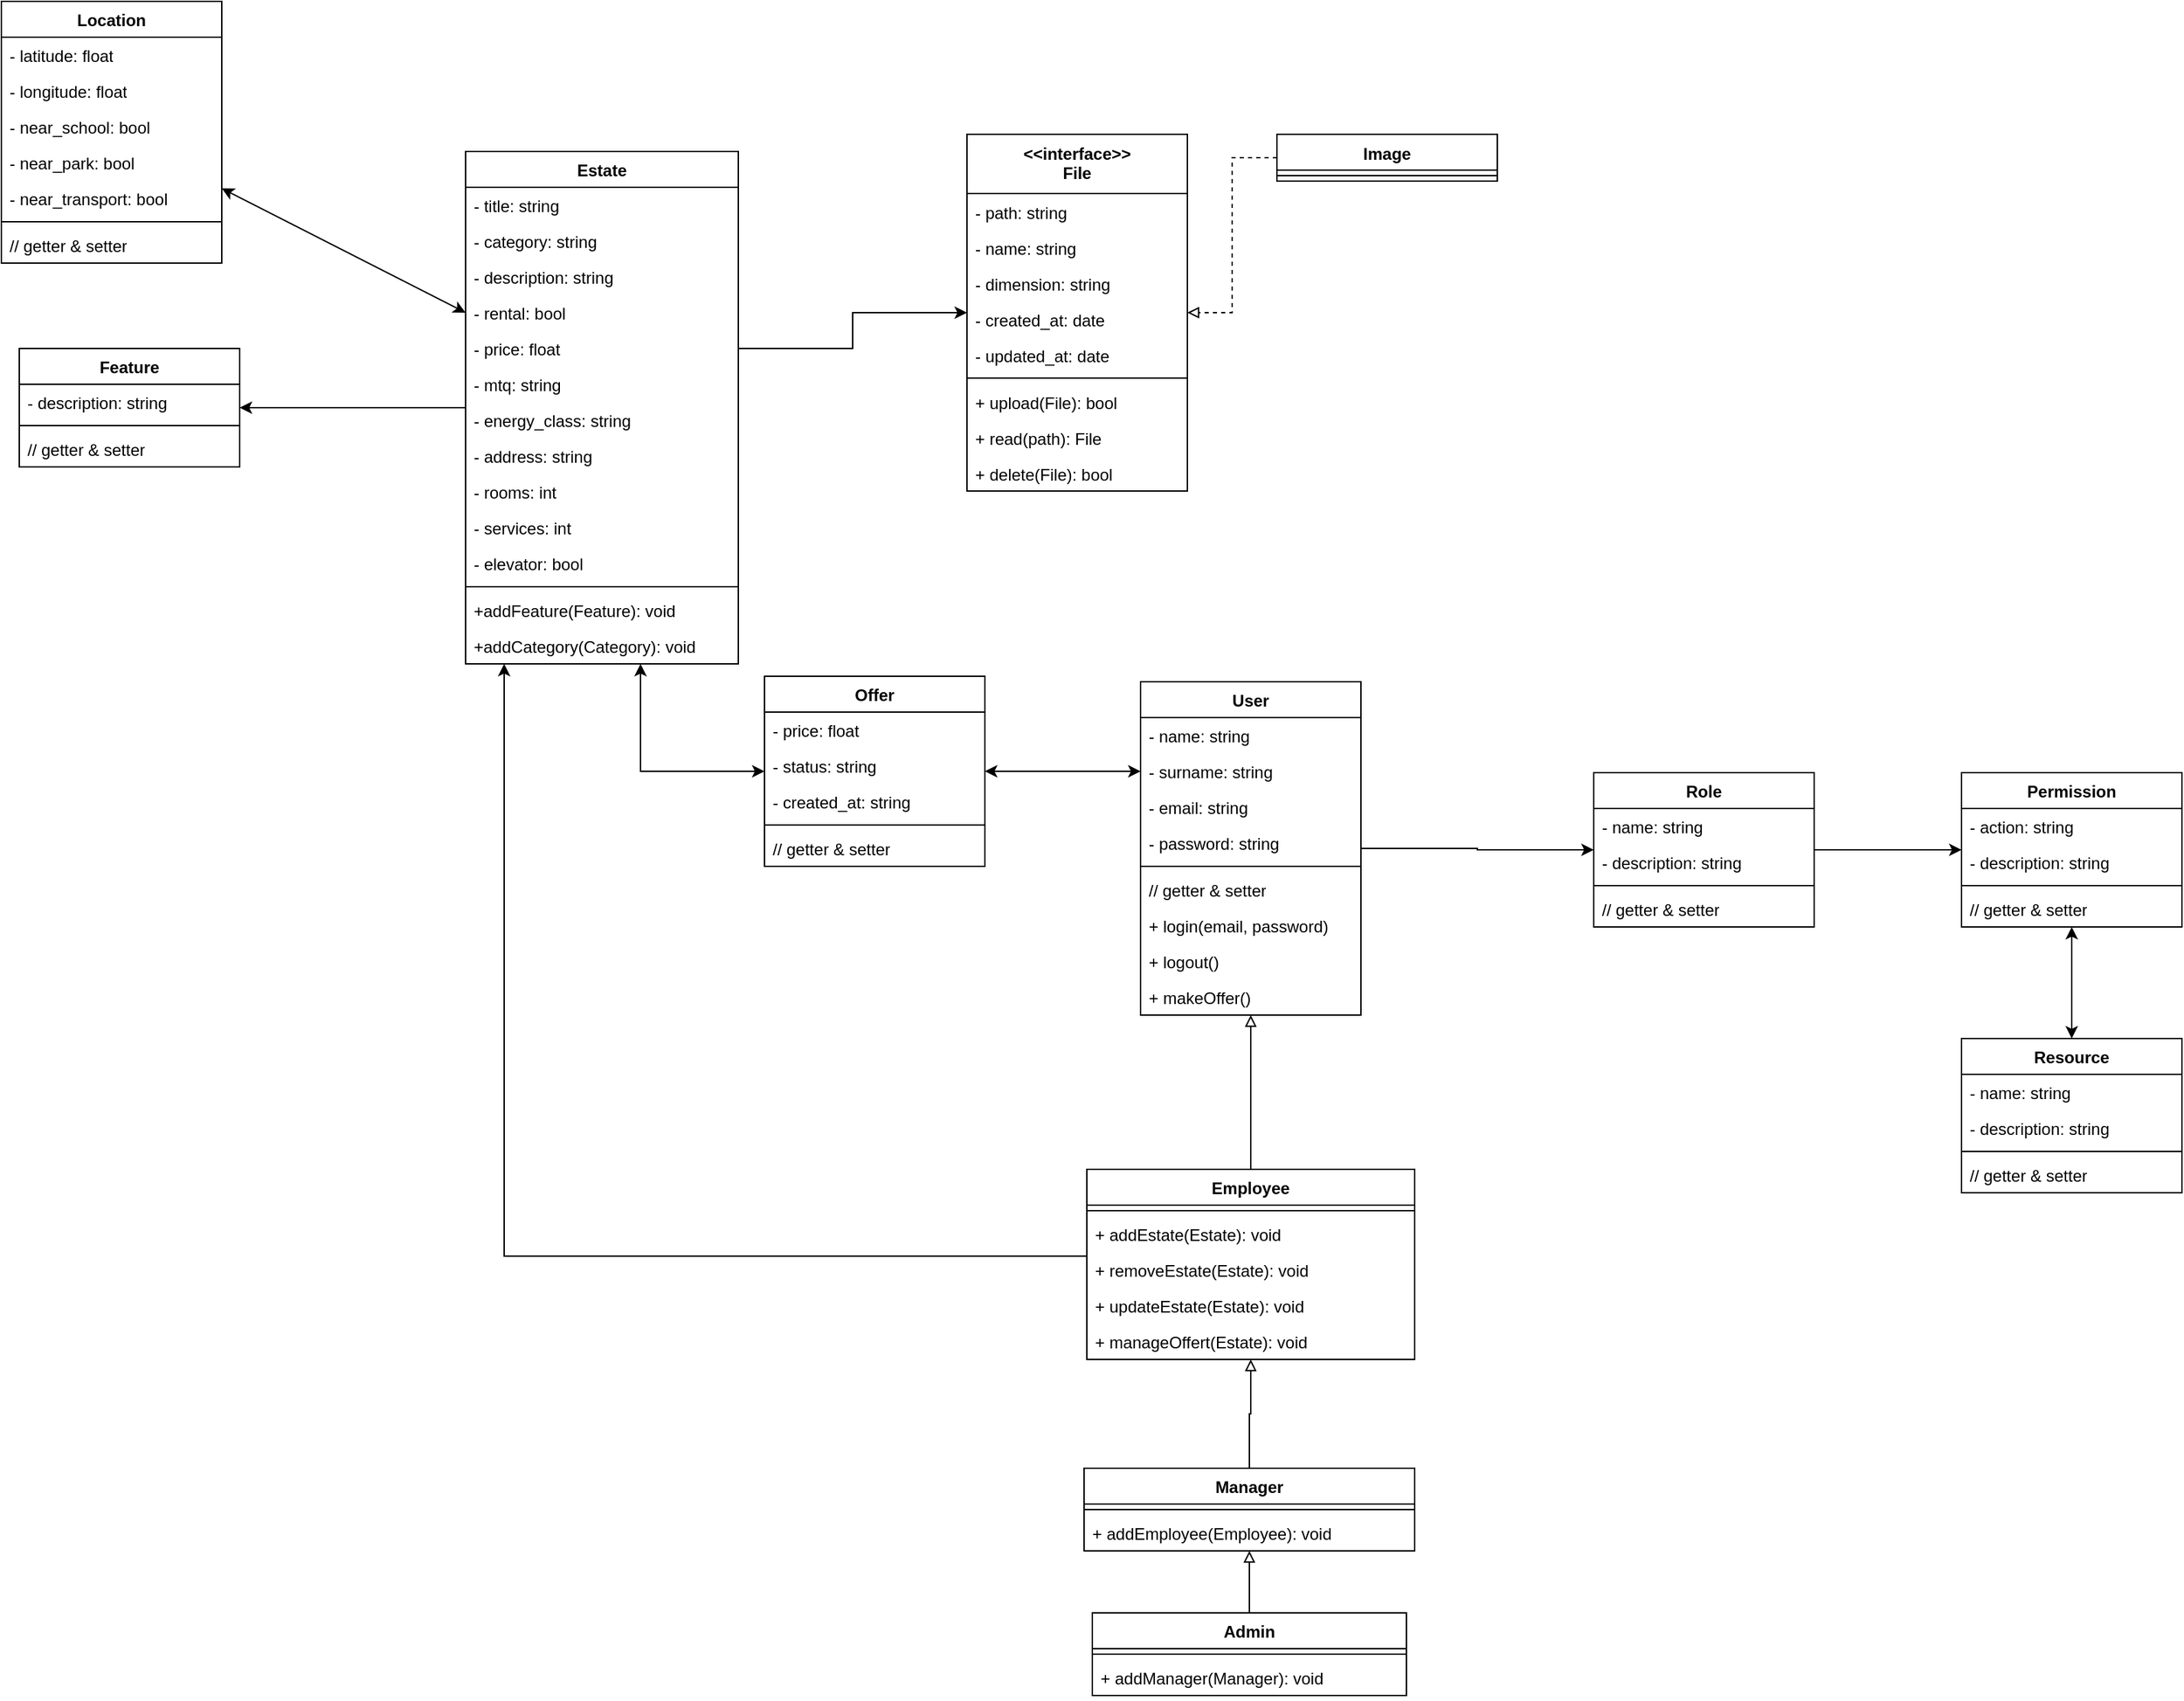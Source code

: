 <mxfile version="22.1.16" type="device">
  <diagram name="class-diagram" id="3vZlzGnfS_EGk99yp8Wl">
    <mxGraphModel dx="2593" dy="1045" grid="0" gridSize="10" guides="1" tooltips="1" connect="1" arrows="1" fold="1" page="0" pageScale="1" pageWidth="827" pageHeight="1169" math="0" shadow="0">
      <root>
        <mxCell id="0" />
        <mxCell id="1" parent="0" />
        <mxCell id="SIO9TbtsdNupXH5esDP5-85" style="edgeStyle=orthogonalEdgeStyle;rounded=0;orthogonalLoop=1;jettySize=auto;html=1;endArrow=classic;endFill=1;" edge="1" parent="1" source="SIO9TbtsdNupXH5esDP5-1" target="SIO9TbtsdNupXH5esDP5-61">
          <mxGeometry relative="1" as="geometry" />
        </mxCell>
        <mxCell id="SIO9TbtsdNupXH5esDP5-1" value="User" style="swimlane;fontStyle=1;align=center;verticalAlign=top;childLayout=stackLayout;horizontal=1;startSize=26;horizontalStack=0;resizeParent=1;resizeParentMax=0;resizeLast=0;collapsible=1;marginBottom=0;whiteSpace=wrap;html=1;" vertex="1" parent="1">
          <mxGeometry x="200" y="631" width="160" height="242" as="geometry" />
        </mxCell>
        <mxCell id="SIO9TbtsdNupXH5esDP5-2" value="- name: string" style="text;strokeColor=none;fillColor=none;align=left;verticalAlign=top;spacingLeft=4;spacingRight=4;overflow=hidden;rotatable=0;points=[[0,0.5],[1,0.5]];portConstraint=eastwest;whiteSpace=wrap;html=1;" vertex="1" parent="SIO9TbtsdNupXH5esDP5-1">
          <mxGeometry y="26" width="160" height="26" as="geometry" />
        </mxCell>
        <mxCell id="SIO9TbtsdNupXH5esDP5-17" value="- surname: string" style="text;strokeColor=none;fillColor=none;align=left;verticalAlign=top;spacingLeft=4;spacingRight=4;overflow=hidden;rotatable=0;points=[[0,0.5],[1,0.5]];portConstraint=eastwest;whiteSpace=wrap;html=1;" vertex="1" parent="SIO9TbtsdNupXH5esDP5-1">
          <mxGeometry y="52" width="160" height="26" as="geometry" />
        </mxCell>
        <mxCell id="SIO9TbtsdNupXH5esDP5-18" value="- email: string" style="text;strokeColor=none;fillColor=none;align=left;verticalAlign=top;spacingLeft=4;spacingRight=4;overflow=hidden;rotatable=0;points=[[0,0.5],[1,0.5]];portConstraint=eastwest;whiteSpace=wrap;html=1;" vertex="1" parent="SIO9TbtsdNupXH5esDP5-1">
          <mxGeometry y="78" width="160" height="26" as="geometry" />
        </mxCell>
        <mxCell id="SIO9TbtsdNupXH5esDP5-19" value="- password: string" style="text;strokeColor=none;fillColor=none;align=left;verticalAlign=top;spacingLeft=4;spacingRight=4;overflow=hidden;rotatable=0;points=[[0,0.5],[1,0.5]];portConstraint=eastwest;whiteSpace=wrap;html=1;" vertex="1" parent="SIO9TbtsdNupXH5esDP5-1">
          <mxGeometry y="104" width="160" height="26" as="geometry" />
        </mxCell>
        <mxCell id="SIO9TbtsdNupXH5esDP5-3" value="" style="line;strokeWidth=1;fillColor=none;align=left;verticalAlign=middle;spacingTop=-1;spacingLeft=3;spacingRight=3;rotatable=0;labelPosition=right;points=[];portConstraint=eastwest;strokeColor=inherit;" vertex="1" parent="SIO9TbtsdNupXH5esDP5-1">
          <mxGeometry y="130" width="160" height="8" as="geometry" />
        </mxCell>
        <mxCell id="SIO9TbtsdNupXH5esDP5-4" value="// getter &amp;amp; setter" style="text;strokeColor=none;fillColor=none;align=left;verticalAlign=top;spacingLeft=4;spacingRight=4;overflow=hidden;rotatable=0;points=[[0,0.5],[1,0.5]];portConstraint=eastwest;whiteSpace=wrap;html=1;" vertex="1" parent="SIO9TbtsdNupXH5esDP5-1">
          <mxGeometry y="138" width="160" height="26" as="geometry" />
        </mxCell>
        <mxCell id="SIO9TbtsdNupXH5esDP5-140" value="+ login(email, password)" style="text;strokeColor=none;fillColor=none;align=left;verticalAlign=top;spacingLeft=4;spacingRight=4;overflow=hidden;rotatable=0;points=[[0,0.5],[1,0.5]];portConstraint=eastwest;whiteSpace=wrap;html=1;" vertex="1" parent="SIO9TbtsdNupXH5esDP5-1">
          <mxGeometry y="164" width="160" height="26" as="geometry" />
        </mxCell>
        <mxCell id="SIO9TbtsdNupXH5esDP5-141" value="+ logout()" style="text;strokeColor=none;fillColor=none;align=left;verticalAlign=top;spacingLeft=4;spacingRight=4;overflow=hidden;rotatable=0;points=[[0,0.5],[1,0.5]];portConstraint=eastwest;whiteSpace=wrap;html=1;" vertex="1" parent="SIO9TbtsdNupXH5esDP5-1">
          <mxGeometry y="190" width="160" height="26" as="geometry" />
        </mxCell>
        <mxCell id="SIO9TbtsdNupXH5esDP5-142" value="+ makeOffer()" style="text;strokeColor=none;fillColor=none;align=left;verticalAlign=top;spacingLeft=4;spacingRight=4;overflow=hidden;rotatable=0;points=[[0,0.5],[1,0.5]];portConstraint=eastwest;whiteSpace=wrap;html=1;" vertex="1" parent="SIO9TbtsdNupXH5esDP5-1">
          <mxGeometry y="216" width="160" height="26" as="geometry" />
        </mxCell>
        <mxCell id="SIO9TbtsdNupXH5esDP5-87" style="edgeStyle=orthogonalEdgeStyle;rounded=0;orthogonalLoop=1;jettySize=auto;html=1;endArrow=block;endFill=0;" edge="1" parent="1" source="SIO9TbtsdNupXH5esDP5-5" target="SIO9TbtsdNupXH5esDP5-9">
          <mxGeometry relative="1" as="geometry" />
        </mxCell>
        <mxCell id="SIO9TbtsdNupXH5esDP5-5" value="Admin" style="swimlane;fontStyle=1;align=center;verticalAlign=top;childLayout=stackLayout;horizontal=1;startSize=26;horizontalStack=0;resizeParent=1;resizeParentMax=0;resizeLast=0;collapsible=1;marginBottom=0;whiteSpace=wrap;html=1;" vertex="1" parent="1">
          <mxGeometry x="165" y="1307" width="228" height="60" as="geometry" />
        </mxCell>
        <mxCell id="SIO9TbtsdNupXH5esDP5-7" value="" style="line;strokeWidth=1;fillColor=none;align=left;verticalAlign=middle;spacingTop=-1;spacingLeft=3;spacingRight=3;rotatable=0;labelPosition=right;points=[];portConstraint=eastwest;strokeColor=inherit;" vertex="1" parent="SIO9TbtsdNupXH5esDP5-5">
          <mxGeometry y="26" width="228" height="8" as="geometry" />
        </mxCell>
        <mxCell id="SIO9TbtsdNupXH5esDP5-8" value="+ addManager(Manager): void" style="text;strokeColor=none;fillColor=none;align=left;verticalAlign=top;spacingLeft=4;spacingRight=4;overflow=hidden;rotatable=0;points=[[0,0.5],[1,0.5]];portConstraint=eastwest;whiteSpace=wrap;html=1;" vertex="1" parent="SIO9TbtsdNupXH5esDP5-5">
          <mxGeometry y="34" width="228" height="26" as="geometry" />
        </mxCell>
        <mxCell id="SIO9TbtsdNupXH5esDP5-86" style="edgeStyle=orthogonalEdgeStyle;rounded=0;orthogonalLoop=1;jettySize=auto;html=1;endArrow=block;endFill=0;" edge="1" parent="1" source="SIO9TbtsdNupXH5esDP5-9" target="SIO9TbtsdNupXH5esDP5-13">
          <mxGeometry relative="1" as="geometry">
            <mxPoint x="589" y="971" as="targetPoint" />
          </mxGeometry>
        </mxCell>
        <mxCell id="SIO9TbtsdNupXH5esDP5-9" value="Manager" style="swimlane;fontStyle=1;align=center;verticalAlign=top;childLayout=stackLayout;horizontal=1;startSize=26;horizontalStack=0;resizeParent=1;resizeParentMax=0;resizeLast=0;collapsible=1;marginBottom=0;whiteSpace=wrap;html=1;" vertex="1" parent="1">
          <mxGeometry x="159" y="1202" width="240" height="60" as="geometry" />
        </mxCell>
        <mxCell id="SIO9TbtsdNupXH5esDP5-11" value="" style="line;strokeWidth=1;fillColor=none;align=left;verticalAlign=middle;spacingTop=-1;spacingLeft=3;spacingRight=3;rotatable=0;labelPosition=right;points=[];portConstraint=eastwest;strokeColor=inherit;" vertex="1" parent="SIO9TbtsdNupXH5esDP5-9">
          <mxGeometry y="26" width="240" height="8" as="geometry" />
        </mxCell>
        <mxCell id="SIO9TbtsdNupXH5esDP5-12" value="+ addEmployee(Employee): void" style="text;strokeColor=none;fillColor=none;align=left;verticalAlign=top;spacingLeft=4;spacingRight=4;overflow=hidden;rotatable=0;points=[[0,0.5],[1,0.5]];portConstraint=eastwest;whiteSpace=wrap;html=1;" vertex="1" parent="SIO9TbtsdNupXH5esDP5-9">
          <mxGeometry y="34" width="240" height="26" as="geometry" />
        </mxCell>
        <mxCell id="SIO9TbtsdNupXH5esDP5-88" style="edgeStyle=orthogonalEdgeStyle;rounded=0;orthogonalLoop=1;jettySize=auto;html=1;endArrow=block;endFill=0;" edge="1" parent="1" source="SIO9TbtsdNupXH5esDP5-13" target="SIO9TbtsdNupXH5esDP5-1">
          <mxGeometry relative="1" as="geometry" />
        </mxCell>
        <mxCell id="SIO9TbtsdNupXH5esDP5-13" value="Employee" style="swimlane;fontStyle=1;align=center;verticalAlign=top;childLayout=stackLayout;horizontal=1;startSize=26;horizontalStack=0;resizeParent=1;resizeParentMax=0;resizeLast=0;collapsible=1;marginBottom=0;whiteSpace=wrap;html=1;" vertex="1" parent="1">
          <mxGeometry x="161" y="985" width="238" height="138" as="geometry" />
        </mxCell>
        <mxCell id="SIO9TbtsdNupXH5esDP5-15" value="" style="line;strokeWidth=1;fillColor=none;align=left;verticalAlign=middle;spacingTop=-1;spacingLeft=3;spacingRight=3;rotatable=0;labelPosition=right;points=[];portConstraint=eastwest;strokeColor=inherit;" vertex="1" parent="SIO9TbtsdNupXH5esDP5-13">
          <mxGeometry y="26" width="238" height="8" as="geometry" />
        </mxCell>
        <mxCell id="SIO9TbtsdNupXH5esDP5-16" value="+ addEstate(Estate): void" style="text;strokeColor=none;fillColor=none;align=left;verticalAlign=top;spacingLeft=4;spacingRight=4;overflow=hidden;rotatable=0;points=[[0,0.5],[1,0.5]];portConstraint=eastwest;whiteSpace=wrap;html=1;" vertex="1" parent="SIO9TbtsdNupXH5esDP5-13">
          <mxGeometry y="34" width="238" height="26" as="geometry" />
        </mxCell>
        <mxCell id="SIO9TbtsdNupXH5esDP5-137" value="+ removeEstate(Estate): void" style="text;strokeColor=none;fillColor=none;align=left;verticalAlign=top;spacingLeft=4;spacingRight=4;overflow=hidden;rotatable=0;points=[[0,0.5],[1,0.5]];portConstraint=eastwest;whiteSpace=wrap;html=1;" vertex="1" parent="SIO9TbtsdNupXH5esDP5-13">
          <mxGeometry y="60" width="238" height="26" as="geometry" />
        </mxCell>
        <mxCell id="SIO9TbtsdNupXH5esDP5-138" value="+ updateEstate(Estate): void" style="text;strokeColor=none;fillColor=none;align=left;verticalAlign=top;spacingLeft=4;spacingRight=4;overflow=hidden;rotatable=0;points=[[0,0.5],[1,0.5]];portConstraint=eastwest;whiteSpace=wrap;html=1;" vertex="1" parent="SIO9TbtsdNupXH5esDP5-13">
          <mxGeometry y="86" width="238" height="26" as="geometry" />
        </mxCell>
        <mxCell id="SIO9TbtsdNupXH5esDP5-135" value="+ manageOffert(Estate): void" style="text;strokeColor=none;fillColor=none;align=left;verticalAlign=top;spacingLeft=4;spacingRight=4;overflow=hidden;rotatable=0;points=[[0,0.5],[1,0.5]];portConstraint=eastwest;whiteSpace=wrap;html=1;" vertex="1" parent="SIO9TbtsdNupXH5esDP5-13">
          <mxGeometry y="112" width="238" height="26" as="geometry" />
        </mxCell>
        <mxCell id="SIO9TbtsdNupXH5esDP5-89" style="edgeStyle=orthogonalEdgeStyle;rounded=0;orthogonalLoop=1;jettySize=auto;html=1;endArrow=classic;endFill=1;" edge="1" parent="1" source="SIO9TbtsdNupXH5esDP5-22" target="SIO9TbtsdNupXH5esDP5-38">
          <mxGeometry relative="1" as="geometry" />
        </mxCell>
        <mxCell id="SIO9TbtsdNupXH5esDP5-114" style="rounded=0;orthogonalLoop=1;jettySize=auto;html=1;endArrow=classic;endFill=1;startArrow=classic;startFill=1;exitX=0;exitY=0.5;exitDx=0;exitDy=0;" edge="1" parent="1" source="SIO9TbtsdNupXH5esDP5-29" target="SIO9TbtsdNupXH5esDP5-105">
          <mxGeometry relative="1" as="geometry" />
        </mxCell>
        <mxCell id="SIO9TbtsdNupXH5esDP5-22" value="Estate" style="swimlane;fontStyle=1;align=center;verticalAlign=top;childLayout=stackLayout;horizontal=1;startSize=26;horizontalStack=0;resizeParent=1;resizeParentMax=0;resizeLast=0;collapsible=1;marginBottom=0;whiteSpace=wrap;html=1;" vertex="1" parent="1">
          <mxGeometry x="-290" y="246" width="198" height="372" as="geometry" />
        </mxCell>
        <mxCell id="SIO9TbtsdNupXH5esDP5-23" value="- title: string" style="text;strokeColor=none;fillColor=none;align=left;verticalAlign=top;spacingLeft=4;spacingRight=4;overflow=hidden;rotatable=0;points=[[0,0.5],[1,0.5]];portConstraint=eastwest;whiteSpace=wrap;html=1;" vertex="1" parent="SIO9TbtsdNupXH5esDP5-22">
          <mxGeometry y="26" width="198" height="26" as="geometry" />
        </mxCell>
        <mxCell id="SIO9TbtsdNupXH5esDP5-132" value="- category: string" style="text;strokeColor=none;fillColor=none;align=left;verticalAlign=top;spacingLeft=4;spacingRight=4;overflow=hidden;rotatable=0;points=[[0,0.5],[1,0.5]];portConstraint=eastwest;whiteSpace=wrap;html=1;" vertex="1" parent="SIO9TbtsdNupXH5esDP5-22">
          <mxGeometry y="52" width="198" height="26" as="geometry" />
        </mxCell>
        <mxCell id="SIO9TbtsdNupXH5esDP5-128" value="- description: string" style="text;strokeColor=none;fillColor=none;align=left;verticalAlign=top;spacingLeft=4;spacingRight=4;overflow=hidden;rotatable=0;points=[[0,0.5],[1,0.5]];portConstraint=eastwest;whiteSpace=wrap;html=1;" vertex="1" parent="SIO9TbtsdNupXH5esDP5-22">
          <mxGeometry y="78" width="198" height="26" as="geometry" />
        </mxCell>
        <mxCell id="SIO9TbtsdNupXH5esDP5-29" value="- rental: bool" style="text;strokeColor=none;fillColor=none;align=left;verticalAlign=top;spacingLeft=4;spacingRight=4;overflow=hidden;rotatable=0;points=[[0,0.5],[1,0.5]];portConstraint=eastwest;whiteSpace=wrap;html=1;" vertex="1" parent="SIO9TbtsdNupXH5esDP5-22">
          <mxGeometry y="104" width="198" height="26" as="geometry" />
        </mxCell>
        <mxCell id="SIO9TbtsdNupXH5esDP5-24" value="- price: float" style="text;strokeColor=none;fillColor=none;align=left;verticalAlign=top;spacingLeft=4;spacingRight=4;overflow=hidden;rotatable=0;points=[[0,0.5],[1,0.5]];portConstraint=eastwest;whiteSpace=wrap;html=1;" vertex="1" parent="SIO9TbtsdNupXH5esDP5-22">
          <mxGeometry y="130" width="198" height="26" as="geometry" />
        </mxCell>
        <mxCell id="SIO9TbtsdNupXH5esDP5-25" value="- mtq: string" style="text;strokeColor=none;fillColor=none;align=left;verticalAlign=top;spacingLeft=4;spacingRight=4;overflow=hidden;rotatable=0;points=[[0,0.5],[1,0.5]];portConstraint=eastwest;whiteSpace=wrap;html=1;" vertex="1" parent="SIO9TbtsdNupXH5esDP5-22">
          <mxGeometry y="156" width="198" height="26" as="geometry" />
        </mxCell>
        <mxCell id="SIO9TbtsdNupXH5esDP5-26" value="- energy_class: string" style="text;strokeColor=none;fillColor=none;align=left;verticalAlign=top;spacingLeft=4;spacingRight=4;overflow=hidden;rotatable=0;points=[[0,0.5],[1,0.5]];portConstraint=eastwest;whiteSpace=wrap;html=1;" vertex="1" parent="SIO9TbtsdNupXH5esDP5-22">
          <mxGeometry y="182" width="198" height="26" as="geometry" />
        </mxCell>
        <mxCell id="SIO9TbtsdNupXH5esDP5-96" value="- address: string" style="text;strokeColor=none;fillColor=none;align=left;verticalAlign=top;spacingLeft=4;spacingRight=4;overflow=hidden;rotatable=0;points=[[0,0.5],[1,0.5]];portConstraint=eastwest;whiteSpace=wrap;html=1;" vertex="1" parent="SIO9TbtsdNupXH5esDP5-22">
          <mxGeometry y="208" width="198" height="26" as="geometry" />
        </mxCell>
        <mxCell id="SIO9TbtsdNupXH5esDP5-116" value="- rooms: int" style="text;strokeColor=none;fillColor=none;align=left;verticalAlign=top;spacingLeft=4;spacingRight=4;overflow=hidden;rotatable=0;points=[[0,0.5],[1,0.5]];portConstraint=eastwest;whiteSpace=wrap;html=1;" vertex="1" parent="SIO9TbtsdNupXH5esDP5-22">
          <mxGeometry y="234" width="198" height="26" as="geometry" />
        </mxCell>
        <mxCell id="SIO9TbtsdNupXH5esDP5-115" value="- services: int" style="text;strokeColor=none;fillColor=none;align=left;verticalAlign=top;spacingLeft=4;spacingRight=4;overflow=hidden;rotatable=0;points=[[0,0.5],[1,0.5]];portConstraint=eastwest;whiteSpace=wrap;html=1;" vertex="1" parent="SIO9TbtsdNupXH5esDP5-22">
          <mxGeometry y="260" width="198" height="26" as="geometry" />
        </mxCell>
        <mxCell id="SIO9TbtsdNupXH5esDP5-117" value="- elevator: bool" style="text;strokeColor=none;fillColor=none;align=left;verticalAlign=top;spacingLeft=4;spacingRight=4;overflow=hidden;rotatable=0;points=[[0,0.5],[1,0.5]];portConstraint=eastwest;whiteSpace=wrap;html=1;" vertex="1" parent="SIO9TbtsdNupXH5esDP5-22">
          <mxGeometry y="286" width="198" height="26" as="geometry" />
        </mxCell>
        <mxCell id="SIO9TbtsdNupXH5esDP5-27" value="" style="line;strokeWidth=1;fillColor=none;align=left;verticalAlign=middle;spacingTop=-1;spacingLeft=3;spacingRight=3;rotatable=0;labelPosition=right;points=[];portConstraint=eastwest;strokeColor=inherit;" vertex="1" parent="SIO9TbtsdNupXH5esDP5-22">
          <mxGeometry y="312" width="198" height="8" as="geometry" />
        </mxCell>
        <mxCell id="SIO9TbtsdNupXH5esDP5-28" value="+addFeature(Feature): void" style="text;strokeColor=none;fillColor=none;align=left;verticalAlign=top;spacingLeft=4;spacingRight=4;overflow=hidden;rotatable=0;points=[[0,0.5],[1,0.5]];portConstraint=eastwest;whiteSpace=wrap;html=1;" vertex="1" parent="SIO9TbtsdNupXH5esDP5-22">
          <mxGeometry y="320" width="198" height="26" as="geometry" />
        </mxCell>
        <mxCell id="SIO9TbtsdNupXH5esDP5-136" value="+addCategory(Category): void" style="text;strokeColor=none;fillColor=none;align=left;verticalAlign=top;spacingLeft=4;spacingRight=4;overflow=hidden;rotatable=0;points=[[0,0.5],[1,0.5]];portConstraint=eastwest;whiteSpace=wrap;html=1;" vertex="1" parent="SIO9TbtsdNupXH5esDP5-22">
          <mxGeometry y="346" width="198" height="26" as="geometry" />
        </mxCell>
        <mxCell id="SIO9TbtsdNupXH5esDP5-38" value="Feature" style="swimlane;fontStyle=1;align=center;verticalAlign=top;childLayout=stackLayout;horizontal=1;startSize=26;horizontalStack=0;resizeParent=1;resizeParentMax=0;resizeLast=0;collapsible=1;marginBottom=0;whiteSpace=wrap;html=1;" vertex="1" parent="1">
          <mxGeometry x="-614" y="389" width="160" height="86" as="geometry" />
        </mxCell>
        <mxCell id="SIO9TbtsdNupXH5esDP5-39" value="- description: string" style="text;strokeColor=none;fillColor=none;align=left;verticalAlign=top;spacingLeft=4;spacingRight=4;overflow=hidden;rotatable=0;points=[[0,0.5],[1,0.5]];portConstraint=eastwest;whiteSpace=wrap;html=1;" vertex="1" parent="SIO9TbtsdNupXH5esDP5-38">
          <mxGeometry y="26" width="160" height="26" as="geometry" />
        </mxCell>
        <mxCell id="SIO9TbtsdNupXH5esDP5-40" value="" style="line;strokeWidth=1;fillColor=none;align=left;verticalAlign=middle;spacingTop=-1;spacingLeft=3;spacingRight=3;rotatable=0;labelPosition=right;points=[];portConstraint=eastwest;strokeColor=inherit;" vertex="1" parent="SIO9TbtsdNupXH5esDP5-38">
          <mxGeometry y="52" width="160" height="8" as="geometry" />
        </mxCell>
        <mxCell id="SIO9TbtsdNupXH5esDP5-41" value="// getter &amp;amp; setter" style="text;strokeColor=none;fillColor=none;align=left;verticalAlign=top;spacingLeft=4;spacingRight=4;overflow=hidden;rotatable=0;points=[[0,0.5],[1,0.5]];portConstraint=eastwest;whiteSpace=wrap;html=1;" vertex="1" parent="SIO9TbtsdNupXH5esDP5-38">
          <mxGeometry y="60" width="160" height="26" as="geometry" />
        </mxCell>
        <mxCell id="SIO9TbtsdNupXH5esDP5-46" value="&amp;lt;&amp;lt;interface&amp;gt;&amp;gt;&lt;br&gt;File" style="swimlane;fontStyle=1;align=center;verticalAlign=top;childLayout=stackLayout;horizontal=1;startSize=43;horizontalStack=0;resizeParent=1;resizeParentMax=0;resizeLast=0;collapsible=1;marginBottom=0;whiteSpace=wrap;html=1;" vertex="1" parent="1">
          <mxGeometry x="74" y="233.5" width="160" height="259" as="geometry" />
        </mxCell>
        <mxCell id="SIO9TbtsdNupXH5esDP5-59" value="- path: string" style="text;strokeColor=none;fillColor=none;align=left;verticalAlign=top;spacingLeft=4;spacingRight=4;overflow=hidden;rotatable=0;points=[[0,0.5],[1,0.5]];portConstraint=eastwest;whiteSpace=wrap;html=1;" vertex="1" parent="SIO9TbtsdNupXH5esDP5-46">
          <mxGeometry y="43" width="160" height="26" as="geometry" />
        </mxCell>
        <mxCell id="SIO9TbtsdNupXH5esDP5-47" value="- name: string" style="text;strokeColor=none;fillColor=none;align=left;verticalAlign=top;spacingLeft=4;spacingRight=4;overflow=hidden;rotatable=0;points=[[0,0.5],[1,0.5]];portConstraint=eastwest;whiteSpace=wrap;html=1;" vertex="1" parent="SIO9TbtsdNupXH5esDP5-46">
          <mxGeometry y="69" width="160" height="26" as="geometry" />
        </mxCell>
        <mxCell id="SIO9TbtsdNupXH5esDP5-54" value="- dimension: string" style="text;strokeColor=none;fillColor=none;align=left;verticalAlign=top;spacingLeft=4;spacingRight=4;overflow=hidden;rotatable=0;points=[[0,0.5],[1,0.5]];portConstraint=eastwest;whiteSpace=wrap;html=1;" vertex="1" parent="SIO9TbtsdNupXH5esDP5-46">
          <mxGeometry y="95" width="160" height="26" as="geometry" />
        </mxCell>
        <mxCell id="SIO9TbtsdNupXH5esDP5-56" value="- created_at: date" style="text;strokeColor=none;fillColor=none;align=left;verticalAlign=top;spacingLeft=4;spacingRight=4;overflow=hidden;rotatable=0;points=[[0,0.5],[1,0.5]];portConstraint=eastwest;whiteSpace=wrap;html=1;" vertex="1" parent="SIO9TbtsdNupXH5esDP5-46">
          <mxGeometry y="121" width="160" height="26" as="geometry" />
        </mxCell>
        <mxCell id="SIO9TbtsdNupXH5esDP5-57" value="- updated_at: date" style="text;strokeColor=none;fillColor=none;align=left;verticalAlign=top;spacingLeft=4;spacingRight=4;overflow=hidden;rotatable=0;points=[[0,0.5],[1,0.5]];portConstraint=eastwest;whiteSpace=wrap;html=1;" vertex="1" parent="SIO9TbtsdNupXH5esDP5-46">
          <mxGeometry y="147" width="160" height="26" as="geometry" />
        </mxCell>
        <mxCell id="SIO9TbtsdNupXH5esDP5-48" value="" style="line;strokeWidth=1;fillColor=none;align=left;verticalAlign=middle;spacingTop=-1;spacingLeft=3;spacingRight=3;rotatable=0;labelPosition=right;points=[];portConstraint=eastwest;strokeColor=inherit;" vertex="1" parent="SIO9TbtsdNupXH5esDP5-46">
          <mxGeometry y="173" width="160" height="8" as="geometry" />
        </mxCell>
        <mxCell id="SIO9TbtsdNupXH5esDP5-49" value="+ upload(File): bool" style="text;strokeColor=none;fillColor=none;align=left;verticalAlign=top;spacingLeft=4;spacingRight=4;overflow=hidden;rotatable=0;points=[[0,0.5],[1,0.5]];portConstraint=eastwest;whiteSpace=wrap;html=1;" vertex="1" parent="SIO9TbtsdNupXH5esDP5-46">
          <mxGeometry y="181" width="160" height="26" as="geometry" />
        </mxCell>
        <mxCell id="SIO9TbtsdNupXH5esDP5-93" value="+ read(path): File" style="text;strokeColor=none;fillColor=none;align=left;verticalAlign=top;spacingLeft=4;spacingRight=4;overflow=hidden;rotatable=0;points=[[0,0.5],[1,0.5]];portConstraint=eastwest;whiteSpace=wrap;html=1;" vertex="1" parent="SIO9TbtsdNupXH5esDP5-46">
          <mxGeometry y="207" width="160" height="26" as="geometry" />
        </mxCell>
        <mxCell id="SIO9TbtsdNupXH5esDP5-94" value="+ delete(File): bool" style="text;strokeColor=none;fillColor=none;align=left;verticalAlign=top;spacingLeft=4;spacingRight=4;overflow=hidden;rotatable=0;points=[[0,0.5],[1,0.5]];portConstraint=eastwest;whiteSpace=wrap;html=1;" vertex="1" parent="SIO9TbtsdNupXH5esDP5-46">
          <mxGeometry y="233" width="160" height="26" as="geometry" />
        </mxCell>
        <mxCell id="SIO9TbtsdNupXH5esDP5-90" style="edgeStyle=orthogonalEdgeStyle;rounded=0;orthogonalLoop=1;jettySize=auto;html=1;dashed=1;endArrow=block;endFill=0;" edge="1" parent="1" source="SIO9TbtsdNupXH5esDP5-50" target="SIO9TbtsdNupXH5esDP5-46">
          <mxGeometry relative="1" as="geometry" />
        </mxCell>
        <mxCell id="SIO9TbtsdNupXH5esDP5-50" value="Image" style="swimlane;fontStyle=1;align=center;verticalAlign=top;childLayout=stackLayout;horizontal=1;startSize=26;horizontalStack=0;resizeParent=1;resizeParentMax=0;resizeLast=0;collapsible=1;marginBottom=0;whiteSpace=wrap;html=1;" vertex="1" parent="1">
          <mxGeometry x="299" y="233.5" width="160" height="34" as="geometry" />
        </mxCell>
        <mxCell id="SIO9TbtsdNupXH5esDP5-52" value="" style="line;strokeWidth=1;fillColor=none;align=left;verticalAlign=middle;spacingTop=-1;spacingLeft=3;spacingRight=3;rotatable=0;labelPosition=right;points=[];portConstraint=eastwest;strokeColor=inherit;" vertex="1" parent="SIO9TbtsdNupXH5esDP5-50">
          <mxGeometry y="26" width="160" height="8" as="geometry" />
        </mxCell>
        <mxCell id="SIO9TbtsdNupXH5esDP5-84" style="rounded=0;orthogonalLoop=1;jettySize=auto;html=1;endArrow=classic;endFill=1;" edge="1" parent="1" source="SIO9TbtsdNupXH5esDP5-61" target="SIO9TbtsdNupXH5esDP5-98">
          <mxGeometry relative="1" as="geometry" />
        </mxCell>
        <mxCell id="SIO9TbtsdNupXH5esDP5-61" value="Role" style="swimlane;fontStyle=1;align=center;verticalAlign=top;childLayout=stackLayout;horizontal=1;startSize=26;horizontalStack=0;resizeParent=1;resizeParentMax=0;resizeLast=0;collapsible=1;marginBottom=0;whiteSpace=wrap;html=1;" vertex="1" parent="1">
          <mxGeometry x="529" y="697" width="160" height="112" as="geometry" />
        </mxCell>
        <mxCell id="SIO9TbtsdNupXH5esDP5-62" value="- name: string" style="text;strokeColor=none;fillColor=none;align=left;verticalAlign=top;spacingLeft=4;spacingRight=4;overflow=hidden;rotatable=0;points=[[0,0.5],[1,0.5]];portConstraint=eastwest;whiteSpace=wrap;html=1;" vertex="1" parent="SIO9TbtsdNupXH5esDP5-61">
          <mxGeometry y="26" width="160" height="26" as="geometry" />
        </mxCell>
        <mxCell id="SIO9TbtsdNupXH5esDP5-63" value="- description: string" style="text;strokeColor=none;fillColor=none;align=left;verticalAlign=top;spacingLeft=4;spacingRight=4;overflow=hidden;rotatable=0;points=[[0,0.5],[1,0.5]];portConstraint=eastwest;whiteSpace=wrap;html=1;" vertex="1" parent="SIO9TbtsdNupXH5esDP5-61">
          <mxGeometry y="52" width="160" height="26" as="geometry" />
        </mxCell>
        <mxCell id="SIO9TbtsdNupXH5esDP5-66" value="" style="line;strokeWidth=1;fillColor=none;align=left;verticalAlign=middle;spacingTop=-1;spacingLeft=3;spacingRight=3;rotatable=0;labelPosition=right;points=[];portConstraint=eastwest;strokeColor=inherit;" vertex="1" parent="SIO9TbtsdNupXH5esDP5-61">
          <mxGeometry y="78" width="160" height="8" as="geometry" />
        </mxCell>
        <mxCell id="SIO9TbtsdNupXH5esDP5-67" value="// getter &amp;amp; setter" style="text;strokeColor=none;fillColor=none;align=left;verticalAlign=top;spacingLeft=4;spacingRight=4;overflow=hidden;rotatable=0;points=[[0,0.5],[1,0.5]];portConstraint=eastwest;whiteSpace=wrap;html=1;" vertex="1" parent="SIO9TbtsdNupXH5esDP5-61">
          <mxGeometry y="86" width="160" height="26" as="geometry" />
        </mxCell>
        <mxCell id="SIO9TbtsdNupXH5esDP5-79" value="Resource" style="swimlane;fontStyle=1;align=center;verticalAlign=top;childLayout=stackLayout;horizontal=1;startSize=26;horizontalStack=0;resizeParent=1;resizeParentMax=0;resizeLast=0;collapsible=1;marginBottom=0;whiteSpace=wrap;html=1;" vertex="1" parent="1">
          <mxGeometry x="796" y="890" width="160" height="112" as="geometry" />
        </mxCell>
        <mxCell id="SIO9TbtsdNupXH5esDP5-80" value="- name: string" style="text;strokeColor=none;fillColor=none;align=left;verticalAlign=top;spacingLeft=4;spacingRight=4;overflow=hidden;rotatable=0;points=[[0,0.5],[1,0.5]];portConstraint=eastwest;whiteSpace=wrap;html=1;" vertex="1" parent="SIO9TbtsdNupXH5esDP5-79">
          <mxGeometry y="26" width="160" height="26" as="geometry" />
        </mxCell>
        <mxCell id="SIO9TbtsdNupXH5esDP5-81" value="- description: string" style="text;strokeColor=none;fillColor=none;align=left;verticalAlign=top;spacingLeft=4;spacingRight=4;overflow=hidden;rotatable=0;points=[[0,0.5],[1,0.5]];portConstraint=eastwest;whiteSpace=wrap;html=1;" vertex="1" parent="SIO9TbtsdNupXH5esDP5-79">
          <mxGeometry y="52" width="160" height="26" as="geometry" />
        </mxCell>
        <mxCell id="SIO9TbtsdNupXH5esDP5-82" value="" style="line;strokeWidth=1;fillColor=none;align=left;verticalAlign=middle;spacingTop=-1;spacingLeft=3;spacingRight=3;rotatable=0;labelPosition=right;points=[];portConstraint=eastwest;strokeColor=inherit;" vertex="1" parent="SIO9TbtsdNupXH5esDP5-79">
          <mxGeometry y="78" width="160" height="8" as="geometry" />
        </mxCell>
        <mxCell id="SIO9TbtsdNupXH5esDP5-83" value="// getter &amp;amp; setter" style="text;strokeColor=none;fillColor=none;align=left;verticalAlign=top;spacingLeft=4;spacingRight=4;overflow=hidden;rotatable=0;points=[[0,0.5],[1,0.5]];portConstraint=eastwest;whiteSpace=wrap;html=1;" vertex="1" parent="SIO9TbtsdNupXH5esDP5-79">
          <mxGeometry y="86" width="160" height="26" as="geometry" />
        </mxCell>
        <mxCell id="SIO9TbtsdNupXH5esDP5-91" style="edgeStyle=orthogonalEdgeStyle;rounded=0;orthogonalLoop=1;jettySize=auto;html=1;endArrow=classic;endFill=1;" edge="1" parent="1" source="SIO9TbtsdNupXH5esDP5-24" target="SIO9TbtsdNupXH5esDP5-46">
          <mxGeometry relative="1" as="geometry" />
        </mxCell>
        <mxCell id="SIO9TbtsdNupXH5esDP5-92" style="edgeStyle=orthogonalEdgeStyle;rounded=0;orthogonalLoop=1;jettySize=auto;html=1;endArrow=classic;endFill=1;" edge="1" parent="1" source="SIO9TbtsdNupXH5esDP5-13" target="SIO9TbtsdNupXH5esDP5-22">
          <mxGeometry relative="1" as="geometry">
            <Array as="points">
              <mxPoint x="-262" y="1048" />
            </Array>
          </mxGeometry>
        </mxCell>
        <mxCell id="SIO9TbtsdNupXH5esDP5-104" style="edgeStyle=orthogonalEdgeStyle;rounded=0;orthogonalLoop=1;jettySize=auto;html=1;startArrow=classic;startFill=1;" edge="1" parent="1" source="SIO9TbtsdNupXH5esDP5-79" target="SIO9TbtsdNupXH5esDP5-98">
          <mxGeometry relative="1" as="geometry">
            <mxPoint x="973" y="604" as="targetPoint" />
          </mxGeometry>
        </mxCell>
        <mxCell id="SIO9TbtsdNupXH5esDP5-98" value="Permission" style="swimlane;fontStyle=1;align=center;verticalAlign=top;childLayout=stackLayout;horizontal=1;startSize=26;horizontalStack=0;resizeParent=1;resizeParentMax=0;resizeLast=0;collapsible=1;marginBottom=0;whiteSpace=wrap;html=1;" vertex="1" parent="1">
          <mxGeometry x="796" y="697" width="160" height="112" as="geometry" />
        </mxCell>
        <mxCell id="SIO9TbtsdNupXH5esDP5-99" value="- action: string" style="text;strokeColor=none;fillColor=none;align=left;verticalAlign=top;spacingLeft=4;spacingRight=4;overflow=hidden;rotatable=0;points=[[0,0.5],[1,0.5]];portConstraint=eastwest;whiteSpace=wrap;html=1;" vertex="1" parent="SIO9TbtsdNupXH5esDP5-98">
          <mxGeometry y="26" width="160" height="26" as="geometry" />
        </mxCell>
        <mxCell id="SIO9TbtsdNupXH5esDP5-100" value="- description: string" style="text;strokeColor=none;fillColor=none;align=left;verticalAlign=top;spacingLeft=4;spacingRight=4;overflow=hidden;rotatable=0;points=[[0,0.5],[1,0.5]];portConstraint=eastwest;whiteSpace=wrap;html=1;" vertex="1" parent="SIO9TbtsdNupXH5esDP5-98">
          <mxGeometry y="52" width="160" height="26" as="geometry" />
        </mxCell>
        <mxCell id="SIO9TbtsdNupXH5esDP5-101" value="" style="line;strokeWidth=1;fillColor=none;align=left;verticalAlign=middle;spacingTop=-1;spacingLeft=3;spacingRight=3;rotatable=0;labelPosition=right;points=[];portConstraint=eastwest;strokeColor=inherit;" vertex="1" parent="SIO9TbtsdNupXH5esDP5-98">
          <mxGeometry y="78" width="160" height="8" as="geometry" />
        </mxCell>
        <mxCell id="SIO9TbtsdNupXH5esDP5-102" value="// getter &amp;amp; setter" style="text;strokeColor=none;fillColor=none;align=left;verticalAlign=top;spacingLeft=4;spacingRight=4;overflow=hidden;rotatable=0;points=[[0,0.5],[1,0.5]];portConstraint=eastwest;whiteSpace=wrap;html=1;" vertex="1" parent="SIO9TbtsdNupXH5esDP5-98">
          <mxGeometry y="86" width="160" height="26" as="geometry" />
        </mxCell>
        <mxCell id="SIO9TbtsdNupXH5esDP5-105" value="Location" style="swimlane;fontStyle=1;align=center;verticalAlign=top;childLayout=stackLayout;horizontal=1;startSize=26;horizontalStack=0;resizeParent=1;resizeParentMax=0;resizeLast=0;collapsible=1;marginBottom=0;whiteSpace=wrap;html=1;" vertex="1" parent="1">
          <mxGeometry x="-627" y="137" width="160" height="190" as="geometry" />
        </mxCell>
        <mxCell id="SIO9TbtsdNupXH5esDP5-107" value="- latitude: float" style="text;strokeColor=none;fillColor=none;align=left;verticalAlign=top;spacingLeft=4;spacingRight=4;overflow=hidden;rotatable=0;points=[[0,0.5],[1,0.5]];portConstraint=eastwest;whiteSpace=wrap;html=1;" vertex="1" parent="SIO9TbtsdNupXH5esDP5-105">
          <mxGeometry y="26" width="160" height="26" as="geometry" />
        </mxCell>
        <mxCell id="SIO9TbtsdNupXH5esDP5-110" value="- longitude: float" style="text;strokeColor=none;fillColor=none;align=left;verticalAlign=top;spacingLeft=4;spacingRight=4;overflow=hidden;rotatable=0;points=[[0,0.5],[1,0.5]];portConstraint=eastwest;whiteSpace=wrap;html=1;" vertex="1" parent="SIO9TbtsdNupXH5esDP5-105">
          <mxGeometry y="52" width="160" height="26" as="geometry" />
        </mxCell>
        <mxCell id="SIO9TbtsdNupXH5esDP5-111" value="- near_school: bool" style="text;strokeColor=none;fillColor=none;align=left;verticalAlign=top;spacingLeft=4;spacingRight=4;overflow=hidden;rotatable=0;points=[[0,0.5],[1,0.5]];portConstraint=eastwest;whiteSpace=wrap;html=1;" vertex="1" parent="SIO9TbtsdNupXH5esDP5-105">
          <mxGeometry y="78" width="160" height="26" as="geometry" />
        </mxCell>
        <mxCell id="SIO9TbtsdNupXH5esDP5-112" value="- near_park: bool" style="text;strokeColor=none;fillColor=none;align=left;verticalAlign=top;spacingLeft=4;spacingRight=4;overflow=hidden;rotatable=0;points=[[0,0.5],[1,0.5]];portConstraint=eastwest;whiteSpace=wrap;html=1;" vertex="1" parent="SIO9TbtsdNupXH5esDP5-105">
          <mxGeometry y="104" width="160" height="26" as="geometry" />
        </mxCell>
        <mxCell id="SIO9TbtsdNupXH5esDP5-113" value="- near_transport: bool" style="text;strokeColor=none;fillColor=none;align=left;verticalAlign=top;spacingLeft=4;spacingRight=4;overflow=hidden;rotatable=0;points=[[0,0.5],[1,0.5]];portConstraint=eastwest;whiteSpace=wrap;html=1;" vertex="1" parent="SIO9TbtsdNupXH5esDP5-105">
          <mxGeometry y="130" width="160" height="26" as="geometry" />
        </mxCell>
        <mxCell id="SIO9TbtsdNupXH5esDP5-108" value="" style="line;strokeWidth=1;fillColor=none;align=left;verticalAlign=middle;spacingTop=-1;spacingLeft=3;spacingRight=3;rotatable=0;labelPosition=right;points=[];portConstraint=eastwest;strokeColor=inherit;" vertex="1" parent="SIO9TbtsdNupXH5esDP5-105">
          <mxGeometry y="156" width="160" height="8" as="geometry" />
        </mxCell>
        <mxCell id="SIO9TbtsdNupXH5esDP5-109" value="// getter &amp;amp; setter" style="text;strokeColor=none;fillColor=none;align=left;verticalAlign=top;spacingLeft=4;spacingRight=4;overflow=hidden;rotatable=0;points=[[0,0.5],[1,0.5]];portConstraint=eastwest;whiteSpace=wrap;html=1;" vertex="1" parent="SIO9TbtsdNupXH5esDP5-105">
          <mxGeometry y="164" width="160" height="26" as="geometry" />
        </mxCell>
        <mxCell id="SIO9TbtsdNupXH5esDP5-134" style="edgeStyle=orthogonalEdgeStyle;rounded=0;orthogonalLoop=1;jettySize=auto;html=1;startArrow=classic;startFill=1;endArrow=classic;endFill=1;" edge="1" parent="1" source="SIO9TbtsdNupXH5esDP5-119" target="SIO9TbtsdNupXH5esDP5-22">
          <mxGeometry relative="1" as="geometry">
            <Array as="points">
              <mxPoint x="-163" y="696" />
            </Array>
          </mxGeometry>
        </mxCell>
        <mxCell id="SIO9TbtsdNupXH5esDP5-119" value="Offer" style="swimlane;fontStyle=1;align=center;verticalAlign=top;childLayout=stackLayout;horizontal=1;startSize=26;horizontalStack=0;resizeParent=1;resizeParentMax=0;resizeLast=0;collapsible=1;marginBottom=0;whiteSpace=wrap;html=1;" vertex="1" parent="1">
          <mxGeometry x="-73" y="627" width="160" height="138" as="geometry" />
        </mxCell>
        <mxCell id="SIO9TbtsdNupXH5esDP5-120" value="- price: float" style="text;strokeColor=none;fillColor=none;align=left;verticalAlign=top;spacingLeft=4;spacingRight=4;overflow=hidden;rotatable=0;points=[[0,0.5],[1,0.5]];portConstraint=eastwest;whiteSpace=wrap;html=1;" vertex="1" parent="SIO9TbtsdNupXH5esDP5-119">
          <mxGeometry y="26" width="160" height="26" as="geometry" />
        </mxCell>
        <mxCell id="SIO9TbtsdNupXH5esDP5-121" value="- status: string" style="text;strokeColor=none;fillColor=none;align=left;verticalAlign=top;spacingLeft=4;spacingRight=4;overflow=hidden;rotatable=0;points=[[0,0.5],[1,0.5]];portConstraint=eastwest;whiteSpace=wrap;html=1;" vertex="1" parent="SIO9TbtsdNupXH5esDP5-119">
          <mxGeometry y="52" width="160" height="26" as="geometry" />
        </mxCell>
        <mxCell id="SIO9TbtsdNupXH5esDP5-122" value="- created_at: string" style="text;strokeColor=none;fillColor=none;align=left;verticalAlign=top;spacingLeft=4;spacingRight=4;overflow=hidden;rotatable=0;points=[[0,0.5],[1,0.5]];portConstraint=eastwest;whiteSpace=wrap;html=1;" vertex="1" parent="SIO9TbtsdNupXH5esDP5-119">
          <mxGeometry y="78" width="160" height="26" as="geometry" />
        </mxCell>
        <mxCell id="SIO9TbtsdNupXH5esDP5-124" value="" style="line;strokeWidth=1;fillColor=none;align=left;verticalAlign=middle;spacingTop=-1;spacingLeft=3;spacingRight=3;rotatable=0;labelPosition=right;points=[];portConstraint=eastwest;strokeColor=inherit;" vertex="1" parent="SIO9TbtsdNupXH5esDP5-119">
          <mxGeometry y="104" width="160" height="8" as="geometry" />
        </mxCell>
        <mxCell id="SIO9TbtsdNupXH5esDP5-125" value="// getter &amp;amp; setter" style="text;strokeColor=none;fillColor=none;align=left;verticalAlign=top;spacingLeft=4;spacingRight=4;overflow=hidden;rotatable=0;points=[[0,0.5],[1,0.5]];portConstraint=eastwest;whiteSpace=wrap;html=1;" vertex="1" parent="SIO9TbtsdNupXH5esDP5-119">
          <mxGeometry y="112" width="160" height="26" as="geometry" />
        </mxCell>
        <mxCell id="SIO9TbtsdNupXH5esDP5-133" style="edgeStyle=orthogonalEdgeStyle;rounded=0;orthogonalLoop=1;jettySize=auto;html=1;entryX=1;entryY=0.5;entryDx=0;entryDy=0;startArrow=classic;startFill=1;" edge="1" parent="1" source="SIO9TbtsdNupXH5esDP5-17" target="SIO9TbtsdNupXH5esDP5-119">
          <mxGeometry relative="1" as="geometry" />
        </mxCell>
      </root>
    </mxGraphModel>
  </diagram>
</mxfile>
